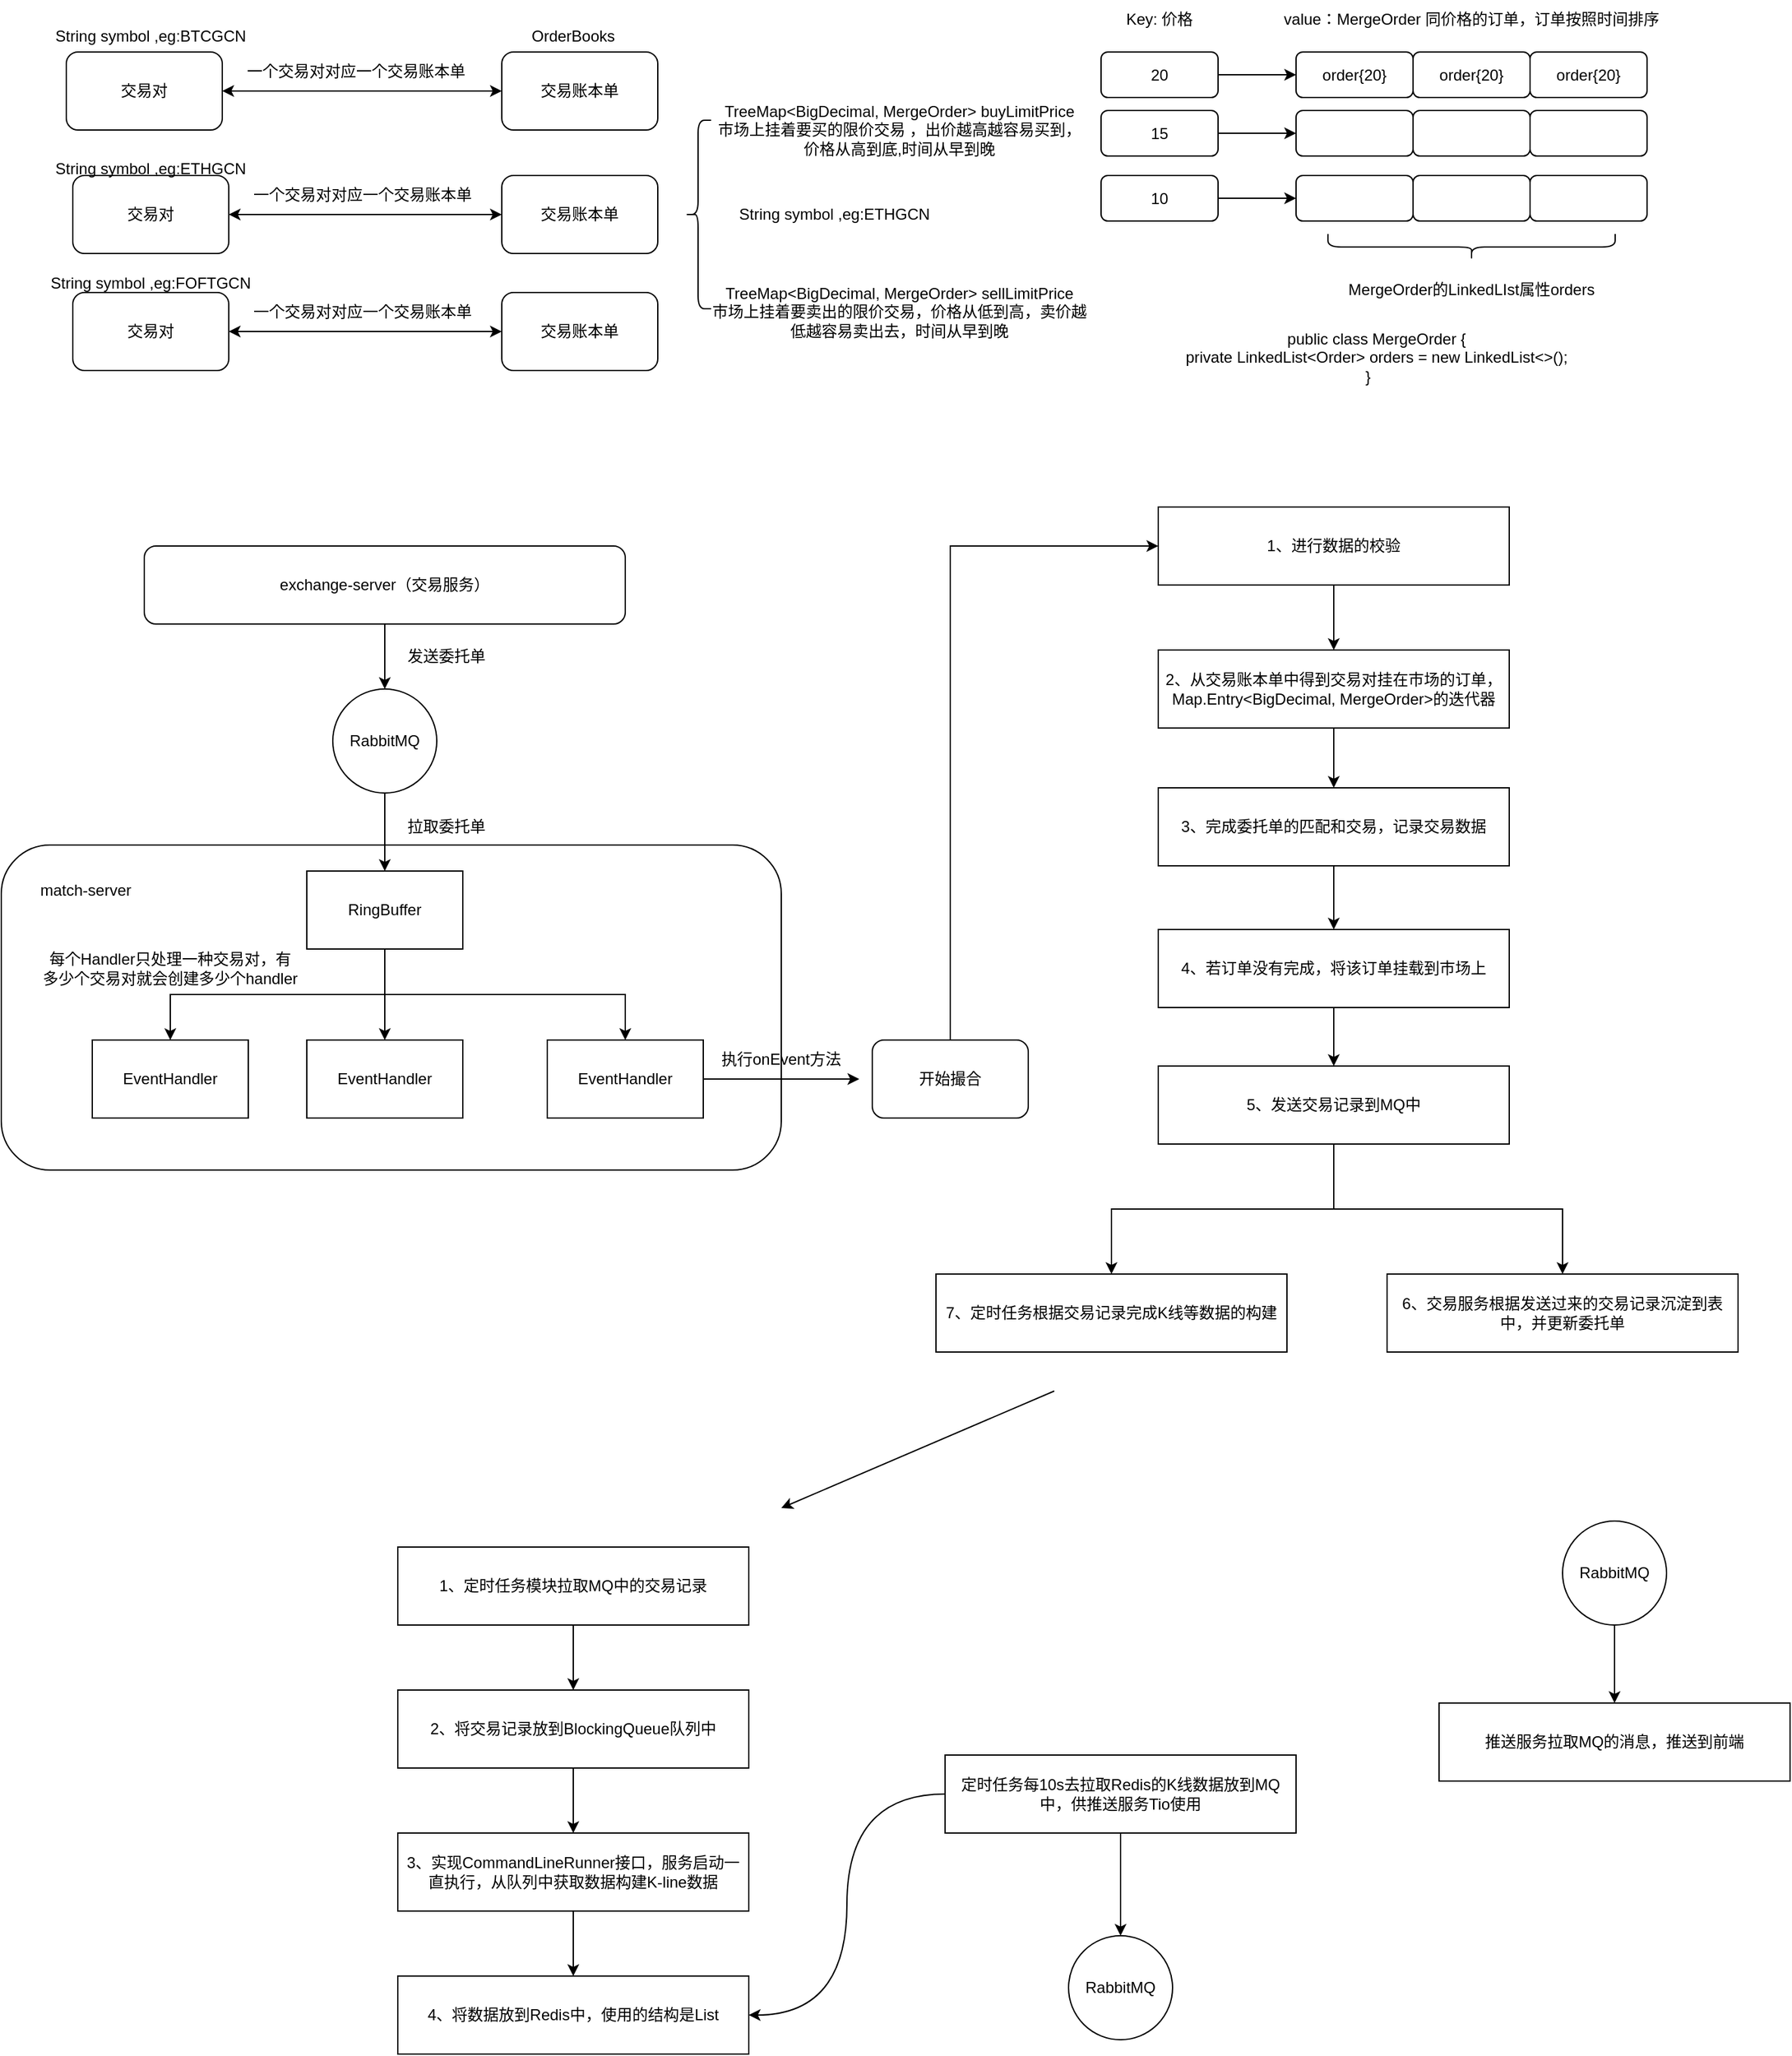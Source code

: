 <mxfile version="21.6.9" type="github">
  <diagram name="第 1 页" id="LZYfN8Qb-46NnNl3OFI-">
    <mxGraphModel dx="1142" dy="1782" grid="1" gridSize="10" guides="1" tooltips="1" connect="1" arrows="1" fold="1" page="1" pageScale="1" pageWidth="827" pageHeight="1169" math="0" shadow="0">
      <root>
        <mxCell id="0" />
        <mxCell id="1" parent="0" />
        <mxCell id="YOYZqp5rT2E9GzHTg75s-17" value="" style="rounded=1;whiteSpace=wrap;html=1;" parent="1" vertex="1">
          <mxGeometry x="140" y="250" width="600" height="250" as="geometry" />
        </mxCell>
        <mxCell id="YOYZqp5rT2E9GzHTg75s-16" style="edgeStyle=orthogonalEdgeStyle;rounded=0;orthogonalLoop=1;jettySize=auto;html=1;exitX=0.5;exitY=1;exitDx=0;exitDy=0;entryX=0.5;entryY=0;entryDx=0;entryDy=0;" parent="1" source="YOYZqp5rT2E9GzHTg75s-1" target="YOYZqp5rT2E9GzHTg75s-2" edge="1">
          <mxGeometry relative="1" as="geometry" />
        </mxCell>
        <mxCell id="YOYZqp5rT2E9GzHTg75s-1" value="exchange-server（交易服务）" style="rounded=1;whiteSpace=wrap;html=1;" parent="1" vertex="1">
          <mxGeometry x="250" y="20" width="370" height="60" as="geometry" />
        </mxCell>
        <mxCell id="YOYZqp5rT2E9GzHTg75s-19" style="edgeStyle=orthogonalEdgeStyle;rounded=0;orthogonalLoop=1;jettySize=auto;html=1;exitX=0.5;exitY=1;exitDx=0;exitDy=0;entryX=0.5;entryY=0;entryDx=0;entryDy=0;" parent="1" source="YOYZqp5rT2E9GzHTg75s-2" target="YOYZqp5rT2E9GzHTg75s-9" edge="1">
          <mxGeometry relative="1" as="geometry" />
        </mxCell>
        <mxCell id="YOYZqp5rT2E9GzHTg75s-2" value="RabbitMQ" style="ellipse;whiteSpace=wrap;html=1;aspect=fixed;" parent="1" vertex="1">
          <mxGeometry x="395" y="130" width="80" height="80" as="geometry" />
        </mxCell>
        <mxCell id="YOYZqp5rT2E9GzHTg75s-20" style="edgeStyle=orthogonalEdgeStyle;rounded=0;orthogonalLoop=1;jettySize=auto;html=1;exitX=0.5;exitY=1;exitDx=0;exitDy=0;entryX=0.5;entryY=0;entryDx=0;entryDy=0;" parent="1" source="YOYZqp5rT2E9GzHTg75s-9" target="YOYZqp5rT2E9GzHTg75s-13" edge="1">
          <mxGeometry relative="1" as="geometry" />
        </mxCell>
        <mxCell id="YOYZqp5rT2E9GzHTg75s-21" style="edgeStyle=orthogonalEdgeStyle;rounded=0;orthogonalLoop=1;jettySize=auto;html=1;exitX=0.5;exitY=1;exitDx=0;exitDy=0;" parent="1" source="YOYZqp5rT2E9GzHTg75s-9" target="YOYZqp5rT2E9GzHTg75s-14" edge="1">
          <mxGeometry relative="1" as="geometry" />
        </mxCell>
        <mxCell id="YOYZqp5rT2E9GzHTg75s-22" style="edgeStyle=orthogonalEdgeStyle;rounded=0;orthogonalLoop=1;jettySize=auto;html=1;exitX=0.5;exitY=1;exitDx=0;exitDy=0;" parent="1" source="YOYZqp5rT2E9GzHTg75s-9" target="YOYZqp5rT2E9GzHTg75s-15" edge="1">
          <mxGeometry relative="1" as="geometry" />
        </mxCell>
        <mxCell id="YOYZqp5rT2E9GzHTg75s-9" value="RingBuffer" style="rounded=0;whiteSpace=wrap;html=1;" parent="1" vertex="1">
          <mxGeometry x="375" y="270" width="120" height="60" as="geometry" />
        </mxCell>
        <mxCell id="YOYZqp5rT2E9GzHTg75s-13" value="EventHandler" style="rounded=0;whiteSpace=wrap;html=1;" parent="1" vertex="1">
          <mxGeometry x="210" y="400" width="120" height="60" as="geometry" />
        </mxCell>
        <mxCell id="YOYZqp5rT2E9GzHTg75s-14" value="EventHandler" style="rounded=0;whiteSpace=wrap;html=1;" parent="1" vertex="1">
          <mxGeometry x="375" y="400" width="120" height="60" as="geometry" />
        </mxCell>
        <mxCell id="YOYZqp5rT2E9GzHTg75s-98" style="edgeStyle=orthogonalEdgeStyle;rounded=0;orthogonalLoop=1;jettySize=auto;html=1;exitX=1;exitY=0.5;exitDx=0;exitDy=0;entryX=0;entryY=0.5;entryDx=0;entryDy=0;" parent="1" source="YOYZqp5rT2E9GzHTg75s-15" edge="1">
          <mxGeometry relative="1" as="geometry">
            <mxPoint x="800" y="430" as="targetPoint" />
          </mxGeometry>
        </mxCell>
        <mxCell id="YOYZqp5rT2E9GzHTg75s-15" value="EventHandler" style="rounded=0;whiteSpace=wrap;html=1;" parent="1" vertex="1">
          <mxGeometry x="560" y="400" width="120" height="60" as="geometry" />
        </mxCell>
        <mxCell id="YOYZqp5rT2E9GzHTg75s-18" value="match-server" style="text;html=1;strokeColor=none;fillColor=none;align=center;verticalAlign=middle;whiteSpace=wrap;rounded=0;" parent="1" vertex="1">
          <mxGeometry x="140" y="270" width="130" height="30" as="geometry" />
        </mxCell>
        <mxCell id="YOYZqp5rT2E9GzHTg75s-23" value="每个Handler只处理一种交易对，有多少个交易对就会创建多少个handler" style="text;html=1;strokeColor=none;fillColor=none;align=center;verticalAlign=middle;whiteSpace=wrap;rounded=0;" parent="1" vertex="1">
          <mxGeometry x="170" y="330" width="200" height="30" as="geometry" />
        </mxCell>
        <mxCell id="YOYZqp5rT2E9GzHTg75s-24" value="交易对" style="rounded=1;whiteSpace=wrap;html=1;" parent="1" vertex="1">
          <mxGeometry x="190" y="-360" width="120" height="60" as="geometry" />
        </mxCell>
        <mxCell id="YOYZqp5rT2E9GzHTg75s-25" value="交易账本单" style="rounded=1;whiteSpace=wrap;html=1;" parent="1" vertex="1">
          <mxGeometry x="525" y="-360" width="120" height="60" as="geometry" />
        </mxCell>
        <mxCell id="YOYZqp5rT2E9GzHTg75s-27" value="" style="endArrow=classic;startArrow=classic;html=1;rounded=0;entryX=0;entryY=0.5;entryDx=0;entryDy=0;exitX=1;exitY=0.5;exitDx=0;exitDy=0;" parent="1" source="YOYZqp5rT2E9GzHTg75s-24" target="YOYZqp5rT2E9GzHTg75s-25" edge="1">
          <mxGeometry width="50" height="50" relative="1" as="geometry">
            <mxPoint x="310" y="-325" as="sourcePoint" />
            <mxPoint x="360" y="-375" as="targetPoint" />
          </mxGeometry>
        </mxCell>
        <mxCell id="YOYZqp5rT2E9GzHTg75s-28" value="一个交易对对应一个交易账本单" style="text;html=1;strokeColor=none;fillColor=none;align=center;verticalAlign=middle;whiteSpace=wrap;rounded=0;" parent="1" vertex="1">
          <mxGeometry x="320" y="-360" width="186" height="30" as="geometry" />
        </mxCell>
        <mxCell id="YOYZqp5rT2E9GzHTg75s-37" value="交易对" style="rounded=1;whiteSpace=wrap;html=1;" parent="1" vertex="1">
          <mxGeometry x="195" y="-265" width="120" height="60" as="geometry" />
        </mxCell>
        <mxCell id="YOYZqp5rT2E9GzHTg75s-38" value="交易账本单" style="rounded=1;whiteSpace=wrap;html=1;" parent="1" vertex="1">
          <mxGeometry x="525" y="-265" width="120" height="60" as="geometry" />
        </mxCell>
        <mxCell id="YOYZqp5rT2E9GzHTg75s-39" value="" style="endArrow=classic;startArrow=classic;html=1;rounded=0;entryX=0;entryY=0.5;entryDx=0;entryDy=0;exitX=1;exitY=0.5;exitDx=0;exitDy=0;" parent="1" source="YOYZqp5rT2E9GzHTg75s-37" target="YOYZqp5rT2E9GzHTg75s-38" edge="1">
          <mxGeometry width="50" height="50" relative="1" as="geometry">
            <mxPoint x="315" y="-230" as="sourcePoint" />
            <mxPoint x="365" y="-280" as="targetPoint" />
          </mxGeometry>
        </mxCell>
        <mxCell id="YOYZqp5rT2E9GzHTg75s-40" value="一个交易对对应一个交易账本单" style="text;html=1;strokeColor=none;fillColor=none;align=center;verticalAlign=middle;whiteSpace=wrap;rounded=0;" parent="1" vertex="1">
          <mxGeometry x="325" y="-265" width="186" height="30" as="geometry" />
        </mxCell>
        <mxCell id="YOYZqp5rT2E9GzHTg75s-41" value="交易对" style="rounded=1;whiteSpace=wrap;html=1;" parent="1" vertex="1">
          <mxGeometry x="195" y="-175" width="120" height="60" as="geometry" />
        </mxCell>
        <mxCell id="YOYZqp5rT2E9GzHTg75s-42" value="交易账本单" style="rounded=1;whiteSpace=wrap;html=1;" parent="1" vertex="1">
          <mxGeometry x="525" y="-175" width="120" height="60" as="geometry" />
        </mxCell>
        <mxCell id="YOYZqp5rT2E9GzHTg75s-43" value="" style="endArrow=classic;startArrow=classic;html=1;rounded=0;entryX=0;entryY=0.5;entryDx=0;entryDy=0;exitX=1;exitY=0.5;exitDx=0;exitDy=0;" parent="1" source="YOYZqp5rT2E9GzHTg75s-41" target="YOYZqp5rT2E9GzHTg75s-42" edge="1">
          <mxGeometry width="50" height="50" relative="1" as="geometry">
            <mxPoint x="315" y="-140" as="sourcePoint" />
            <mxPoint x="365" y="-190" as="targetPoint" />
          </mxGeometry>
        </mxCell>
        <mxCell id="YOYZqp5rT2E9GzHTg75s-44" value="一个交易对对应一个交易账本单" style="text;html=1;strokeColor=none;fillColor=none;align=center;verticalAlign=middle;whiteSpace=wrap;rounded=0;" parent="1" vertex="1">
          <mxGeometry x="325" y="-175" width="186" height="30" as="geometry" />
        </mxCell>
        <mxCell id="YOYZqp5rT2E9GzHTg75s-45" value="String symbol ,eg:BTCGCN" style="text;html=1;strokeColor=none;fillColor=none;align=center;verticalAlign=middle;whiteSpace=wrap;rounded=0;" parent="1" vertex="1">
          <mxGeometry x="170" y="-386.93" width="170" height="30" as="geometry" />
        </mxCell>
        <mxCell id="YOYZqp5rT2E9GzHTg75s-46" value="String symbol ,eg:ETHGCN" style="text;html=1;strokeColor=none;fillColor=none;align=center;verticalAlign=middle;whiteSpace=wrap;rounded=0;" parent="1" vertex="1">
          <mxGeometry x="170" y="-285" width="170" height="30" as="geometry" />
        </mxCell>
        <mxCell id="YOYZqp5rT2E9GzHTg75s-47" value="String symbol ,eg:FOFTGCN" style="text;html=1;strokeColor=none;fillColor=none;align=center;verticalAlign=middle;whiteSpace=wrap;rounded=0;" parent="1" vertex="1">
          <mxGeometry x="170" y="-197.5" width="170" height="30" as="geometry" />
        </mxCell>
        <mxCell id="YOYZqp5rT2E9GzHTg75s-50" value="" style="shape=curlyBracket;whiteSpace=wrap;html=1;rounded=1;labelPosition=left;verticalLabelPosition=middle;align=right;verticalAlign=middle;" parent="1" vertex="1">
          <mxGeometry x="666" y="-307.5" width="20" height="145" as="geometry" />
        </mxCell>
        <mxCell id="YOYZqp5rT2E9GzHTg75s-51" value="TreeMap&amp;lt;BigDecimal, MergeOrder&amp;gt; buyLimitPrice&lt;br&gt;市场上挂着要买的限价交易 ，出价越高越容易买到，价格从高到底,时间从早到晚" style="text;html=1;strokeColor=none;fillColor=none;align=center;verticalAlign=middle;whiteSpace=wrap;rounded=0;" parent="1" vertex="1">
          <mxGeometry x="686" y="-315" width="290" height="30" as="geometry" />
        </mxCell>
        <mxCell id="YOYZqp5rT2E9GzHTg75s-52" value="String symbol ,eg:ETHGCN" style="text;html=1;strokeColor=none;fillColor=none;align=center;verticalAlign=middle;whiteSpace=wrap;rounded=0;" parent="1" vertex="1">
          <mxGeometry x="696" y="-250" width="170" height="30" as="geometry" />
        </mxCell>
        <mxCell id="YOYZqp5rT2E9GzHTg75s-53" value="TreeMap&amp;lt;BigDecimal, MergeOrder&amp;gt; sellLimitPrice&lt;br&gt;市场上挂着要卖出的限价交易，价格从低到高，卖价越低越容易卖出去，时间从早到晚" style="text;html=1;strokeColor=none;fillColor=none;align=center;verticalAlign=middle;whiteSpace=wrap;rounded=0;" parent="1" vertex="1">
          <mxGeometry x="686" y="-175" width="290" height="30" as="geometry" />
        </mxCell>
        <mxCell id="YOYZqp5rT2E9GzHTg75s-68" style="edgeStyle=orthogonalEdgeStyle;rounded=0;orthogonalLoop=1;jettySize=auto;html=1;exitX=1;exitY=0.5;exitDx=0;exitDy=0;entryX=0;entryY=0.5;entryDx=0;entryDy=0;" parent="1" source="YOYZqp5rT2E9GzHTg75s-54" target="YOYZqp5rT2E9GzHTg75s-57" edge="1">
          <mxGeometry relative="1" as="geometry" />
        </mxCell>
        <mxCell id="YOYZqp5rT2E9GzHTg75s-54" value="20" style="rounded=1;whiteSpace=wrap;html=1;" parent="1" vertex="1">
          <mxGeometry x="986" y="-360" width="90" height="35" as="geometry" />
        </mxCell>
        <mxCell id="YOYZqp5rT2E9GzHTg75s-70" style="edgeStyle=orthogonalEdgeStyle;rounded=0;orthogonalLoop=1;jettySize=auto;html=1;exitX=1;exitY=0.5;exitDx=0;exitDy=0;" parent="1" source="YOYZqp5rT2E9GzHTg75s-55" target="YOYZqp5rT2E9GzHTg75s-58" edge="1">
          <mxGeometry relative="1" as="geometry" />
        </mxCell>
        <mxCell id="YOYZqp5rT2E9GzHTg75s-55" value="10" style="rounded=1;whiteSpace=wrap;html=1;" parent="1" vertex="1">
          <mxGeometry x="986" y="-265" width="90" height="35" as="geometry" />
        </mxCell>
        <mxCell id="YOYZqp5rT2E9GzHTg75s-69" style="edgeStyle=orthogonalEdgeStyle;rounded=0;orthogonalLoop=1;jettySize=auto;html=1;exitX=1;exitY=0.5;exitDx=0;exitDy=0;entryX=0;entryY=0.5;entryDx=0;entryDy=0;" parent="1" source="YOYZqp5rT2E9GzHTg75s-56" target="YOYZqp5rT2E9GzHTg75s-59" edge="1">
          <mxGeometry relative="1" as="geometry" />
        </mxCell>
        <mxCell id="YOYZqp5rT2E9GzHTg75s-56" value="15" style="rounded=1;whiteSpace=wrap;html=1;" parent="1" vertex="1">
          <mxGeometry x="986" y="-315" width="90" height="35" as="geometry" />
        </mxCell>
        <mxCell id="YOYZqp5rT2E9GzHTg75s-57" value="order{20}" style="rounded=1;whiteSpace=wrap;html=1;" parent="1" vertex="1">
          <mxGeometry x="1136" y="-360" width="90" height="35" as="geometry" />
        </mxCell>
        <mxCell id="YOYZqp5rT2E9GzHTg75s-58" value="" style="rounded=1;whiteSpace=wrap;html=1;" parent="1" vertex="1">
          <mxGeometry x="1136" y="-265" width="90" height="35" as="geometry" />
        </mxCell>
        <mxCell id="YOYZqp5rT2E9GzHTg75s-59" value="" style="rounded=1;whiteSpace=wrap;html=1;" parent="1" vertex="1">
          <mxGeometry x="1136" y="-315" width="90" height="35" as="geometry" />
        </mxCell>
        <mxCell id="YOYZqp5rT2E9GzHTg75s-60" value="order{20}" style="rounded=1;whiteSpace=wrap;html=1;" parent="1" vertex="1">
          <mxGeometry x="1226" y="-360" width="90" height="35" as="geometry" />
        </mxCell>
        <mxCell id="YOYZqp5rT2E9GzHTg75s-61" value="" style="rounded=1;whiteSpace=wrap;html=1;" parent="1" vertex="1">
          <mxGeometry x="1226" y="-265" width="90" height="35" as="geometry" />
        </mxCell>
        <mxCell id="YOYZqp5rT2E9GzHTg75s-62" value="" style="rounded=1;whiteSpace=wrap;html=1;" parent="1" vertex="1">
          <mxGeometry x="1226" y="-315" width="90" height="35" as="geometry" />
        </mxCell>
        <mxCell id="YOYZqp5rT2E9GzHTg75s-63" value="order{20}" style="rounded=1;whiteSpace=wrap;html=1;" parent="1" vertex="1">
          <mxGeometry x="1316" y="-360" width="90" height="35" as="geometry" />
        </mxCell>
        <mxCell id="YOYZqp5rT2E9GzHTg75s-64" value="" style="rounded=1;whiteSpace=wrap;html=1;" parent="1" vertex="1">
          <mxGeometry x="1316" y="-265" width="90" height="35" as="geometry" />
        </mxCell>
        <mxCell id="YOYZqp5rT2E9GzHTg75s-65" value="" style="rounded=1;whiteSpace=wrap;html=1;" parent="1" vertex="1">
          <mxGeometry x="1316" y="-315" width="90" height="35" as="geometry" />
        </mxCell>
        <mxCell id="YOYZqp5rT2E9GzHTg75s-66" value="Key: 价格" style="text;html=1;strokeColor=none;fillColor=none;align=center;verticalAlign=middle;whiteSpace=wrap;rounded=0;" parent="1" vertex="1">
          <mxGeometry x="1001" y="-400" width="60" height="30" as="geometry" />
        </mxCell>
        <mxCell id="YOYZqp5rT2E9GzHTg75s-67" value="value：MergeOrder 同价格的订单，订单按照时间排序" style="text;html=1;strokeColor=none;fillColor=none;align=center;verticalAlign=middle;whiteSpace=wrap;rounded=0;" parent="1" vertex="1">
          <mxGeometry x="1121" y="-400" width="300" height="30" as="geometry" />
        </mxCell>
        <mxCell id="YOYZqp5rT2E9GzHTg75s-72" value="&lt;div&gt;public class MergeOrder {&lt;/div&gt;&lt;div&gt;&amp;nbsp; &amp;nbsp; private LinkedList&amp;lt;Order&amp;gt; orders = new LinkedList&amp;lt;&amp;gt;();&amp;nbsp; &amp;nbsp;&amp;nbsp;&lt;/div&gt;&lt;div&gt;}&amp;nbsp; &amp;nbsp;&amp;nbsp;&lt;/div&gt;" style="text;html=1;strokeColor=none;fillColor=none;align=center;verticalAlign=middle;whiteSpace=wrap;rounded=0;" parent="1" vertex="1">
          <mxGeometry x="1003" y="-162.5" width="390" height="75" as="geometry" />
        </mxCell>
        <mxCell id="YOYZqp5rT2E9GzHTg75s-77" value="" style="shape=curlyBracket;whiteSpace=wrap;html=1;rounded=1;flipH=1;labelPosition=right;verticalLabelPosition=middle;align=left;verticalAlign=middle;direction=north;" parent="1" vertex="1">
          <mxGeometry x="1160.54" y="-220" width="220.93" height="20" as="geometry" />
        </mxCell>
        <mxCell id="YOYZqp5rT2E9GzHTg75s-90" value="MergeOrder的LinkedLIst属性orders" style="text;html=1;strokeColor=none;fillColor=none;align=center;verticalAlign=middle;whiteSpace=wrap;rounded=0;" parent="1" vertex="1">
          <mxGeometry x="1149" y="-192.5" width="244" height="30" as="geometry" />
        </mxCell>
        <mxCell id="YOYZqp5rT2E9GzHTg75s-91" value="发送委托单" style="text;html=1;strokeColor=none;fillColor=none;align=center;verticalAlign=middle;whiteSpace=wrap;rounded=0;" parent="1" vertex="1">
          <mxGeometry x="445" y="90" width="75" height="30" as="geometry" />
        </mxCell>
        <mxCell id="YOYZqp5rT2E9GzHTg75s-92" value="拉取委托单" style="text;html=1;strokeColor=none;fillColor=none;align=center;verticalAlign=middle;whiteSpace=wrap;rounded=0;" parent="1" vertex="1">
          <mxGeometry x="445" y="221" width="75" height="30" as="geometry" />
        </mxCell>
        <mxCell id="YOYZqp5rT2E9GzHTg75s-94" value="OrderBooks" style="text;html=1;strokeColor=none;fillColor=none;align=center;verticalAlign=middle;whiteSpace=wrap;rounded=0;" parent="1" vertex="1">
          <mxGeometry x="550" y="-386.93" width="60" height="30" as="geometry" />
        </mxCell>
        <mxCell id="YOYZqp5rT2E9GzHTg75s-99" value="执行onEvent方法" style="text;html=1;strokeColor=none;fillColor=none;align=center;verticalAlign=middle;whiteSpace=wrap;rounded=0;" parent="1" vertex="1">
          <mxGeometry x="690" y="400" width="100" height="30" as="geometry" />
        </mxCell>
        <mxCell id="YOYZqp5rT2E9GzHTg75s-114" style="edgeStyle=orthogonalEdgeStyle;rounded=0;orthogonalLoop=1;jettySize=auto;html=1;exitX=0.5;exitY=0;exitDx=0;exitDy=0;entryX=0;entryY=0.5;entryDx=0;entryDy=0;" parent="1" source="YOYZqp5rT2E9GzHTg75s-112" target="YOYZqp5rT2E9GzHTg75s-116" edge="1">
          <mxGeometry relative="1" as="geometry">
            <mxPoint x="900.077" y="40" as="targetPoint" />
          </mxGeometry>
        </mxCell>
        <mxCell id="YOYZqp5rT2E9GzHTg75s-112" value="开始撮合" style="rounded=1;whiteSpace=wrap;html=1;" parent="1" vertex="1">
          <mxGeometry x="810" y="400" width="120" height="60" as="geometry" />
        </mxCell>
        <mxCell id="YOYZqp5rT2E9GzHTg75s-118" style="edgeStyle=orthogonalEdgeStyle;rounded=0;orthogonalLoop=1;jettySize=auto;html=1;exitX=0.5;exitY=1;exitDx=0;exitDy=0;entryX=0.5;entryY=0;entryDx=0;entryDy=0;" parent="1" source="YOYZqp5rT2E9GzHTg75s-116" target="YOYZqp5rT2E9GzHTg75s-117" edge="1">
          <mxGeometry relative="1" as="geometry" />
        </mxCell>
        <mxCell id="YOYZqp5rT2E9GzHTg75s-116" value="1、进行数据的校验 " style="rounded=0;whiteSpace=wrap;html=1;" parent="1" vertex="1">
          <mxGeometry x="1030" y="-10" width="270" height="60" as="geometry" />
        </mxCell>
        <mxCell id="YOYZqp5rT2E9GzHTg75s-120" style="edgeStyle=orthogonalEdgeStyle;rounded=0;orthogonalLoop=1;jettySize=auto;html=1;exitX=0.5;exitY=1;exitDx=0;exitDy=0;" parent="1" source="YOYZqp5rT2E9GzHTg75s-117" target="YOYZqp5rT2E9GzHTg75s-119" edge="1">
          <mxGeometry relative="1" as="geometry" />
        </mxCell>
        <mxCell id="YOYZqp5rT2E9GzHTg75s-117" value="2、从交易账本单中得到交易对挂在市场的订单，Map.Entry&amp;lt;BigDecimal, MergeOrder&amp;gt;的迭代器" style="rounded=0;whiteSpace=wrap;html=1;" parent="1" vertex="1">
          <mxGeometry x="1030" y="100" width="270" height="60" as="geometry" />
        </mxCell>
        <mxCell id="YOYZqp5rT2E9GzHTg75s-124" style="edgeStyle=orthogonalEdgeStyle;rounded=0;orthogonalLoop=1;jettySize=auto;html=1;exitX=0.5;exitY=1;exitDx=0;exitDy=0;entryX=0.5;entryY=0;entryDx=0;entryDy=0;" parent="1" source="YOYZqp5rT2E9GzHTg75s-119" target="YOYZqp5rT2E9GzHTg75s-121" edge="1">
          <mxGeometry relative="1" as="geometry" />
        </mxCell>
        <mxCell id="YOYZqp5rT2E9GzHTg75s-119" value="3、完成委托单的匹配和交易，记录交易数据" style="rounded=0;whiteSpace=wrap;html=1;" parent="1" vertex="1">
          <mxGeometry x="1030" y="206" width="270" height="60" as="geometry" />
        </mxCell>
        <mxCell id="YOYZqp5rT2E9GzHTg75s-125" style="edgeStyle=orthogonalEdgeStyle;rounded=0;orthogonalLoop=1;jettySize=auto;html=1;exitX=0.5;exitY=1;exitDx=0;exitDy=0;" parent="1" source="YOYZqp5rT2E9GzHTg75s-121" target="YOYZqp5rT2E9GzHTg75s-122" edge="1">
          <mxGeometry relative="1" as="geometry" />
        </mxCell>
        <mxCell id="YOYZqp5rT2E9GzHTg75s-121" value="4、若订单没有完成，将该订单挂载到市场上" style="rounded=0;whiteSpace=wrap;html=1;" parent="1" vertex="1">
          <mxGeometry x="1030" y="315" width="270" height="60" as="geometry" />
        </mxCell>
        <mxCell id="YOYZqp5rT2E9GzHTg75s-132" style="edgeStyle=orthogonalEdgeStyle;rounded=0;orthogonalLoop=1;jettySize=auto;html=1;exitX=0.5;exitY=1;exitDx=0;exitDy=0;" parent="1" source="YOYZqp5rT2E9GzHTg75s-122" target="YOYZqp5rT2E9GzHTg75s-127" edge="1">
          <mxGeometry relative="1" as="geometry" />
        </mxCell>
        <mxCell id="YOYZqp5rT2E9GzHTg75s-133" style="edgeStyle=orthogonalEdgeStyle;rounded=0;orthogonalLoop=1;jettySize=auto;html=1;exitX=0.5;exitY=1;exitDx=0;exitDy=0;" parent="1" source="YOYZqp5rT2E9GzHTg75s-122" target="YOYZqp5rT2E9GzHTg75s-123" edge="1">
          <mxGeometry relative="1" as="geometry" />
        </mxCell>
        <mxCell id="YOYZqp5rT2E9GzHTg75s-122" value="5、发送交易记录到MQ中" style="rounded=0;whiteSpace=wrap;html=1;" parent="1" vertex="1">
          <mxGeometry x="1030" y="420" width="270" height="60" as="geometry" />
        </mxCell>
        <mxCell id="YOYZqp5rT2E9GzHTg75s-123" value="6、交易服务根据发送过来的交易记录沉淀到表中，并更新委托单" style="rounded=0;whiteSpace=wrap;html=1;" parent="1" vertex="1">
          <mxGeometry x="1206" y="580" width="270" height="60" as="geometry" />
        </mxCell>
        <mxCell id="YOYZqp5rT2E9GzHTg75s-127" value="7、定时任务根据交易记录完成K线等数据的构建" style="rounded=0;whiteSpace=wrap;html=1;" parent="1" vertex="1">
          <mxGeometry x="859" y="580" width="270" height="60" as="geometry" />
        </mxCell>
        <mxCell id="YOYZqp5rT2E9GzHTg75s-143" style="edgeStyle=orthogonalEdgeStyle;rounded=0;orthogonalLoop=1;jettySize=auto;html=1;exitX=0.5;exitY=1;exitDx=0;exitDy=0;entryX=0.5;entryY=0;entryDx=0;entryDy=0;" parent="1" source="YOYZqp5rT2E9GzHTg75s-137" target="YOYZqp5rT2E9GzHTg75s-139" edge="1">
          <mxGeometry relative="1" as="geometry" />
        </mxCell>
        <mxCell id="YOYZqp5rT2E9GzHTg75s-137" value="1、定时任务模块拉取MQ中的交易记录" style="rounded=0;whiteSpace=wrap;html=1;" parent="1" vertex="1">
          <mxGeometry x="445" y="790" width="270" height="60" as="geometry" />
        </mxCell>
        <mxCell id="YOYZqp5rT2E9GzHTg75s-138" value="" style="endArrow=classic;html=1;rounded=0;" parent="1" edge="1">
          <mxGeometry width="50" height="50" relative="1" as="geometry">
            <mxPoint x="950" y="670" as="sourcePoint" />
            <mxPoint x="740" y="760" as="targetPoint" />
          </mxGeometry>
        </mxCell>
        <mxCell id="YOYZqp5rT2E9GzHTg75s-144" style="edgeStyle=orthogonalEdgeStyle;rounded=0;orthogonalLoop=1;jettySize=auto;html=1;exitX=0.5;exitY=1;exitDx=0;exitDy=0;entryX=0.5;entryY=0;entryDx=0;entryDy=0;" parent="1" source="YOYZqp5rT2E9GzHTg75s-139" target="YOYZqp5rT2E9GzHTg75s-140" edge="1">
          <mxGeometry relative="1" as="geometry" />
        </mxCell>
        <mxCell id="YOYZqp5rT2E9GzHTg75s-139" value="2、将交易记录放到BlockingQueue队列中" style="rounded=0;whiteSpace=wrap;html=1;" parent="1" vertex="1">
          <mxGeometry x="445" y="900" width="270" height="60" as="geometry" />
        </mxCell>
        <mxCell id="YOYZqp5rT2E9GzHTg75s-145" style="edgeStyle=orthogonalEdgeStyle;rounded=0;orthogonalLoop=1;jettySize=auto;html=1;exitX=0.5;exitY=1;exitDx=0;exitDy=0;" parent="1" source="YOYZqp5rT2E9GzHTg75s-140" target="YOYZqp5rT2E9GzHTg75s-142" edge="1">
          <mxGeometry relative="1" as="geometry" />
        </mxCell>
        <mxCell id="YOYZqp5rT2E9GzHTg75s-140" value="3、实现CommandLineRunner接口，服务启动一直执行，从队列中获取数据构建K-line数据" style="rounded=0;whiteSpace=wrap;html=1;" parent="1" vertex="1">
          <mxGeometry x="445" y="1010" width="270" height="60" as="geometry" />
        </mxCell>
        <mxCell id="YOYZqp5rT2E9GzHTg75s-142" value="4、将数据放到Redis中，使用的结构是List" style="rounded=0;whiteSpace=wrap;html=1;" parent="1" vertex="1">
          <mxGeometry x="445" y="1120" width="270" height="60" as="geometry" />
        </mxCell>
        <mxCell id="YOYZqp5rT2E9GzHTg75s-152" style="edgeStyle=orthogonalEdgeStyle;curved=1;rounded=0;orthogonalLoop=1;jettySize=auto;html=1;exitX=0.5;exitY=1;exitDx=0;exitDy=0;" parent="1" source="YOYZqp5rT2E9GzHTg75s-146" target="YOYZqp5rT2E9GzHTg75s-151" edge="1">
          <mxGeometry relative="1" as="geometry" />
        </mxCell>
        <mxCell id="YOYZqp5rT2E9GzHTg75s-153" style="edgeStyle=orthogonalEdgeStyle;curved=1;rounded=0;orthogonalLoop=1;jettySize=auto;html=1;exitX=0;exitY=0.5;exitDx=0;exitDy=0;entryX=1;entryY=0.5;entryDx=0;entryDy=0;" parent="1" source="YOYZqp5rT2E9GzHTg75s-146" target="YOYZqp5rT2E9GzHTg75s-142" edge="1">
          <mxGeometry relative="1" as="geometry" />
        </mxCell>
        <mxCell id="YOYZqp5rT2E9GzHTg75s-146" value="定时任务每10s去拉取Redis的K线数据放到MQ中，供推送服务Tio使用" style="rounded=0;whiteSpace=wrap;html=1;" parent="1" vertex="1">
          <mxGeometry x="866" y="950" width="270" height="60" as="geometry" />
        </mxCell>
        <mxCell id="YOYZqp5rT2E9GzHTg75s-151" value="RabbitMQ" style="ellipse;whiteSpace=wrap;html=1;aspect=fixed;" parent="1" vertex="1">
          <mxGeometry x="961" y="1089" width="80" height="80" as="geometry" />
        </mxCell>
        <mxCell id="YOYZqp5rT2E9GzHTg75s-157" style="edgeStyle=orthogonalEdgeStyle;curved=1;rounded=0;orthogonalLoop=1;jettySize=auto;html=1;exitX=0.5;exitY=1;exitDx=0;exitDy=0;" parent="1" source="YOYZqp5rT2E9GzHTg75s-155" target="YOYZqp5rT2E9GzHTg75s-156" edge="1">
          <mxGeometry relative="1" as="geometry" />
        </mxCell>
        <mxCell id="YOYZqp5rT2E9GzHTg75s-155" value="RabbitMQ" style="ellipse;whiteSpace=wrap;html=1;aspect=fixed;" parent="1" vertex="1">
          <mxGeometry x="1341" y="770" width="80" height="80" as="geometry" />
        </mxCell>
        <mxCell id="YOYZqp5rT2E9GzHTg75s-156" value="推送服务拉取MQ的消息，推送到前端" style="rounded=0;whiteSpace=wrap;html=1;" parent="1" vertex="1">
          <mxGeometry x="1246" y="910" width="270" height="60" as="geometry" />
        </mxCell>
      </root>
    </mxGraphModel>
  </diagram>
</mxfile>
